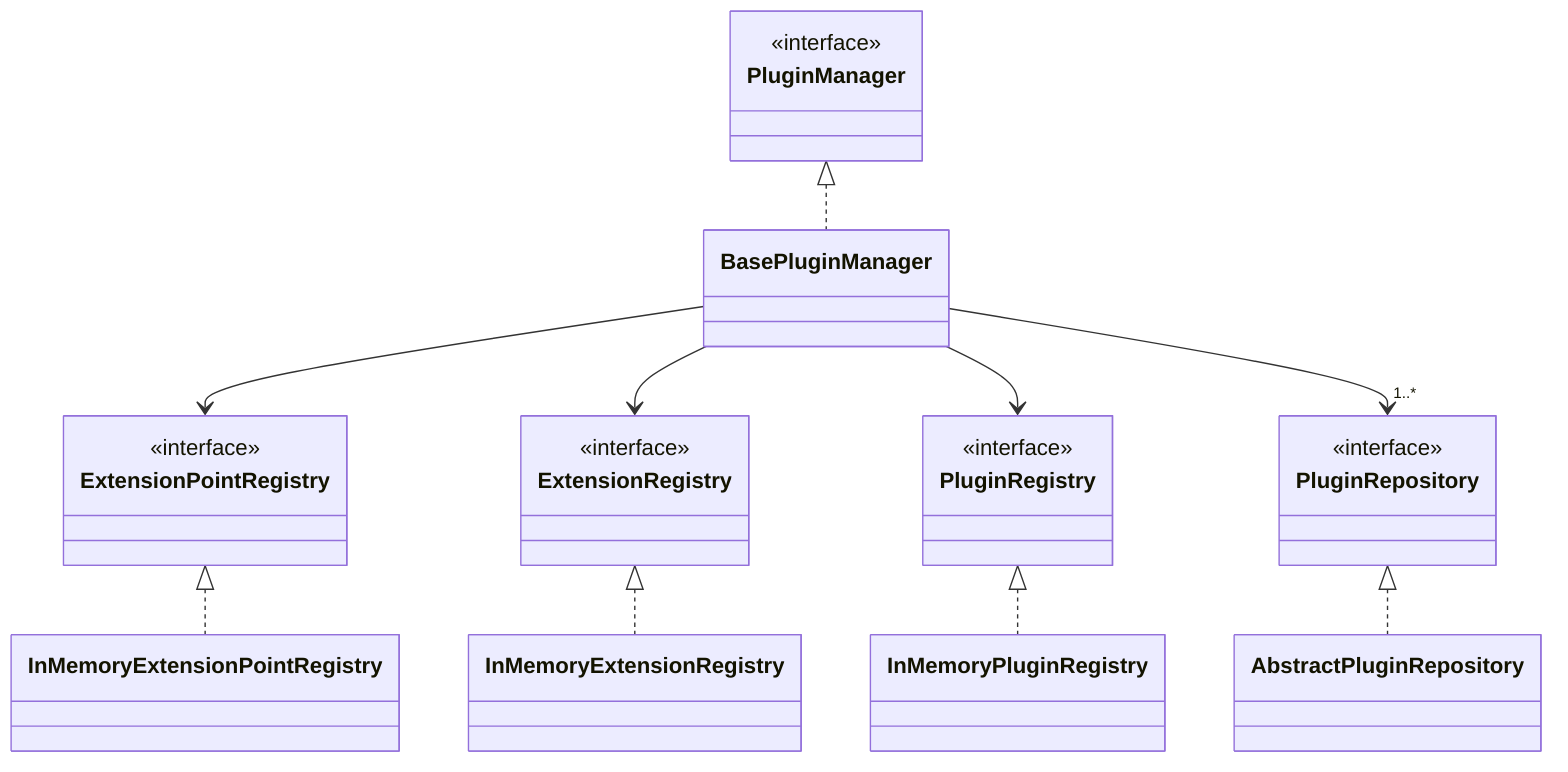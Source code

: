 classDiagram
    class PluginManager {
        <<interface>>
    }

    class BasePluginManager {
    }

    class ExtensionPointRegistry {
        <<interface>>
    }

    class ExtensionRegistry {
        <<interface>>
    }

    class PluginRegistry {
        <<interface>>
    }

    class PluginRepository {
        <<interface>>
    }

    class AbstractPluginRepository {
    }

    class InMemoryPluginRegistry {
    }

    class InMemoryExtensionRegistry {
    }

    class InMemoryExtensionPointRegistry {
    }

    PluginManager <|.. BasePluginManager
    ExtensionPointRegistry <|.. InMemoryExtensionPointRegistry
    ExtensionRegistry <|.. InMemoryExtensionRegistry
    PluginRegistry <|.. InMemoryPluginRegistry
    BasePluginManager --> ExtensionPointRegistry
    BasePluginManager --> ExtensionRegistry
    BasePluginManager --> PluginRegistry
    BasePluginManager --> "1..*" PluginRepository
    PluginRepository <|.. AbstractPluginRepository